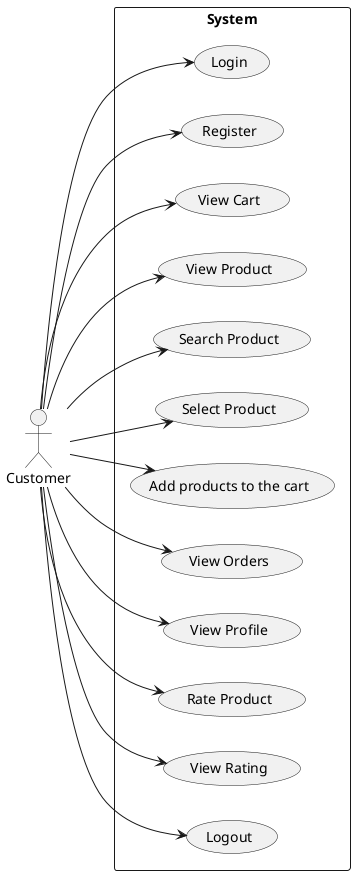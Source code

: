 @startuml customer
left to right direction
actor Customer
rectangle "System" as system {
  (Login)
  (Register)
  (View Cart)
  (View Product)
  (Search Product)
  (Select Product)
  (Add products to the cart)
  (View Orders)
  (View Profile)
  (Rate Product)
  (View Rating)
  (Logout)
}
Customer --> (Login)
Customer --> (Register)
Customer --> (View Cart)
Customer --> (View Product)
Customer --> (Search Product)
Customer --> (Select Product)
Customer --> (Add products to the cart)
Customer --> (View Orders)
Customer --> (View Profile)
Customer --> (Rate Product)
Customer --> (View Rating)
Customer --> (Logout)
@enduml